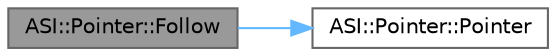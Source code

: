 digraph "ASI::Pointer::Follow"
{
 // LATEX_PDF_SIZE
  bgcolor="transparent";
  edge [fontname=Helvetica,fontsize=10,labelfontname=Helvetica,labelfontsize=10];
  node [fontname=Helvetica,fontsize=10,shape=box,height=0.2,width=0.4];
  rankdir="LR";
  Node1 [id="Node000001",label="ASI::Pointer::Follow",height=0.2,width=0.4,color="gray40", fillcolor="grey60", style="filled", fontcolor="black",tooltip=" "];
  Node1 -> Node2 [id="edge1_Node000001_Node000002",color="steelblue1",style="solid",tooltip=" "];
  Node2 [id="Node000002",label="ASI::Pointer::Pointer",height=0.2,width=0.4,color="grey40", fillcolor="white", style="filled",URL="$struct_a_s_i_1_1_pointer.html#ac2b3d69bc193c5e18752e61fbb566a26",tooltip=" "];
}

